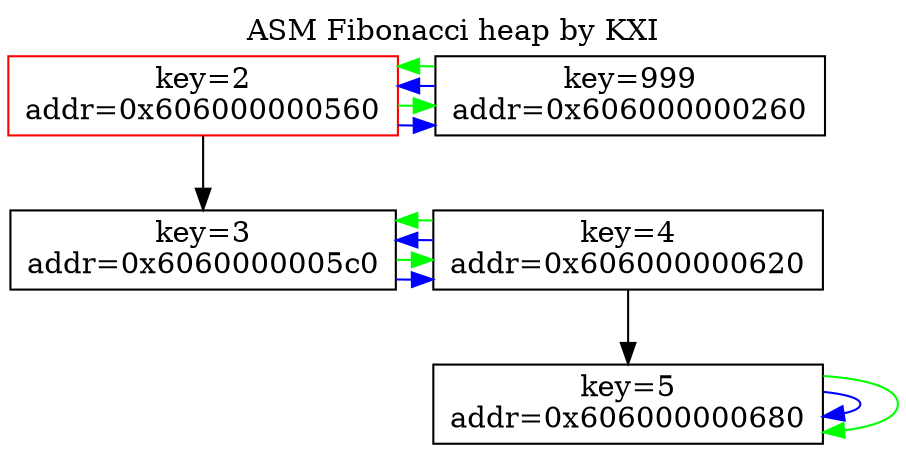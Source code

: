 digraph G {
labelloc="t"
label="ASM Fibonacci heap by KXI"
rankdir=TB;
node [shape=box];
{ rank=same; n0x606000000560 [label="key=2
addr=0x606000000560"];
n0x606000000560 [color=red];
n0x606000000560 -> n0x606000000260 [color=blue];
n0x606000000560 -> n0x606000000260 [color=green];
n0x606000000260 [label="key=999
addr=0x606000000260"];
n0x606000000260 -> n0x606000000560 [color=blue];
n0x606000000260 -> n0x606000000560 [color=green];
}
n0x606000000560 -> n0x6060000005c0 [color=black];
{ rank=same; n0x6060000005c0 [label="key=3
addr=0x6060000005c0"];
n0x6060000005c0 -> n0x606000000620 [color=blue];
n0x6060000005c0 -> n0x606000000620 [color=green];
n0x606000000620 [label="key=4
addr=0x606000000620"];
n0x606000000620 -> n0x6060000005c0 [color=blue];
n0x606000000620 -> n0x6060000005c0 [color=green];
}
n0x606000000620 -> n0x606000000680 [color=black];
{ rank=same; n0x606000000680 [label="key=5
addr=0x606000000680"];
n0x606000000680 -> n0x606000000680 [color=blue];
n0x606000000680 -> n0x606000000680 [color=green];
}
}
